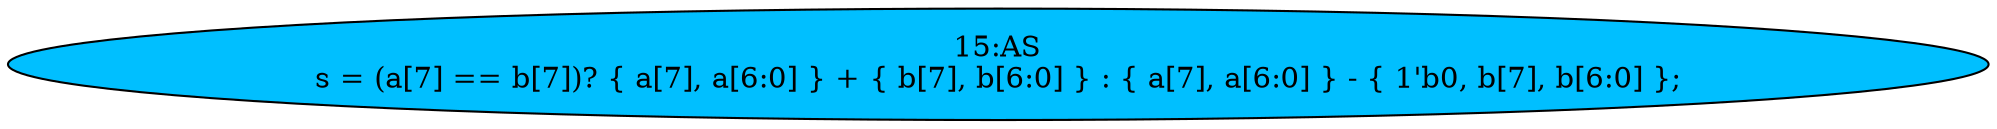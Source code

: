 strict digraph "" {
	node [label="\N"];
	"15:AS"	[ast="<pyverilog.vparser.ast.Assign object at 0x7fd5086fa690>",
		def_var="['s']",
		fillcolor=deepskyblue,
		label="15:AS
s = (a[7] == b[7])? { a[7], a[6:0] } + { b[7], b[6:0] } : { a[7], a[6:0] } - { 1'b0, b[7], b[6:0] };",
		statements="[]",
		style=filled,
		typ=Assign,
		use_var="['a', 'b', 'a', 'a', 'b', 'b', 'a', 'a', 'b', 'b']"];
}
